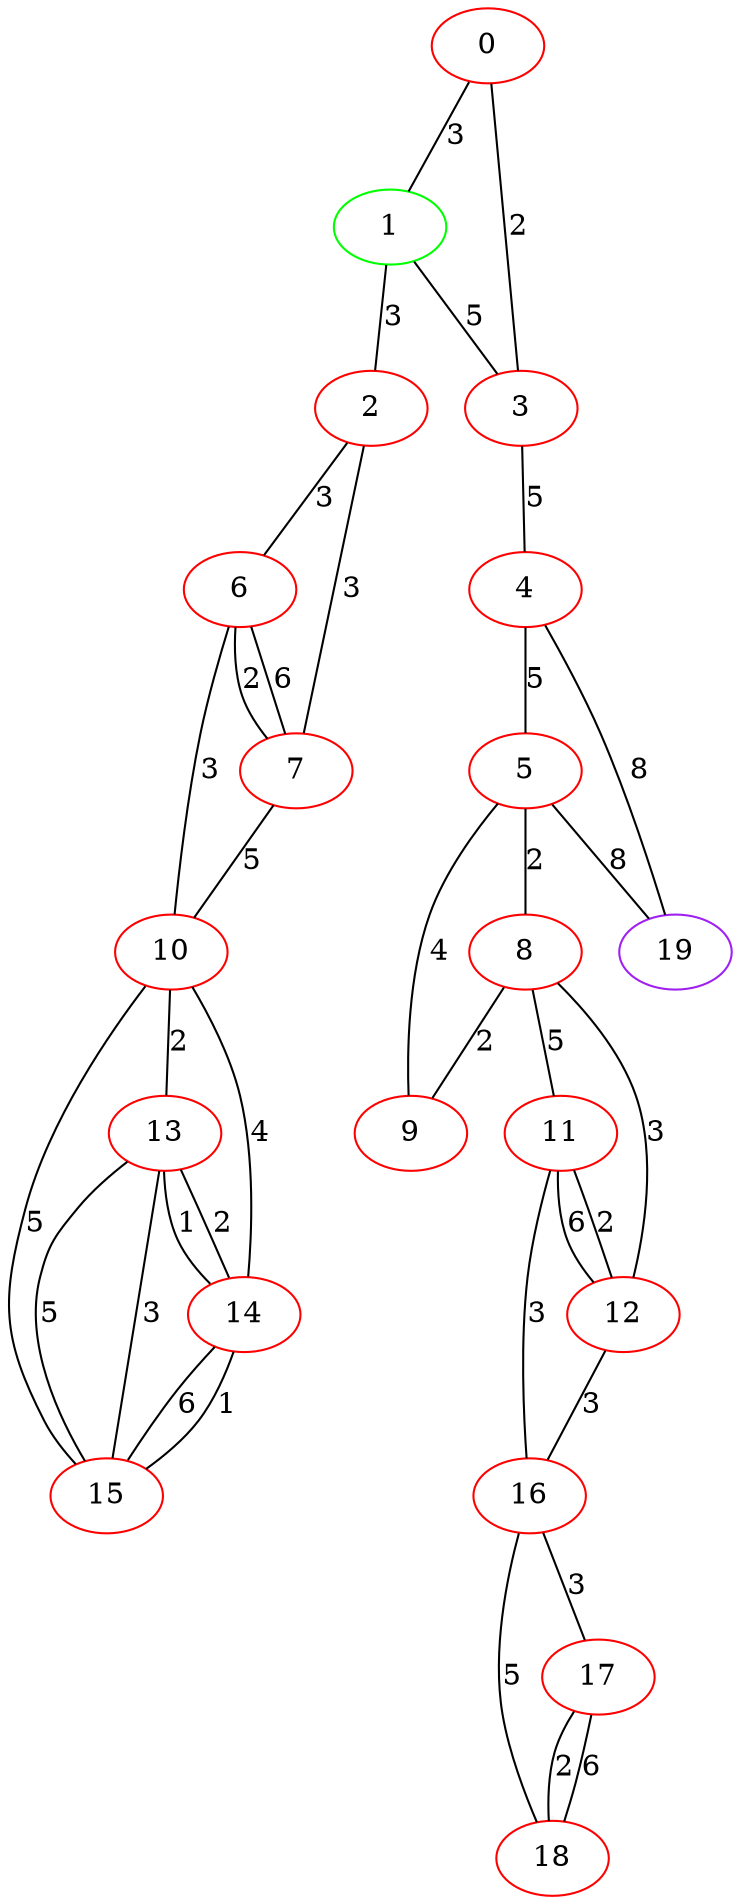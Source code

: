 graph "" {
0 [color=red, weight=1];
1 [color=green, weight=2];
2 [color=red, weight=1];
3 [color=red, weight=1];
4 [color=red, weight=1];
5 [color=red, weight=1];
6 [color=red, weight=1];
7 [color=red, weight=1];
8 [color=red, weight=1];
9 [color=red, weight=1];
10 [color=red, weight=1];
11 [color=red, weight=1];
12 [color=red, weight=1];
13 [color=red, weight=1];
14 [color=red, weight=1];
15 [color=red, weight=1];
16 [color=red, weight=1];
17 [color=red, weight=1];
18 [color=red, weight=1];
19 [color=purple, weight=4];
0 -- 1  [key=0, label=3];
0 -- 3  [key=0, label=2];
1 -- 2  [key=0, label=3];
1 -- 3  [key=0, label=5];
2 -- 6  [key=0, label=3];
2 -- 7  [key=0, label=3];
3 -- 4  [key=0, label=5];
4 -- 19  [key=0, label=8];
4 -- 5  [key=0, label=5];
5 -- 8  [key=0, label=2];
5 -- 9  [key=0, label=4];
5 -- 19  [key=0, label=8];
6 -- 10  [key=0, label=3];
6 -- 7  [key=0, label=2];
6 -- 7  [key=1, label=6];
7 -- 10  [key=0, label=5];
8 -- 9  [key=0, label=2];
8 -- 11  [key=0, label=5];
8 -- 12  [key=0, label=3];
10 -- 14  [key=0, label=4];
10 -- 15  [key=0, label=5];
10 -- 13  [key=0, label=2];
11 -- 16  [key=0, label=3];
11 -- 12  [key=0, label=6];
11 -- 12  [key=1, label=2];
12 -- 16  [key=0, label=3];
13 -- 14  [key=0, label=1];
13 -- 14  [key=1, label=2];
13 -- 15  [key=0, label=5];
13 -- 15  [key=1, label=3];
14 -- 15  [key=0, label=6];
14 -- 15  [key=1, label=1];
16 -- 17  [key=0, label=3];
16 -- 18  [key=0, label=5];
17 -- 18  [key=0, label=2];
17 -- 18  [key=1, label=6];
}
